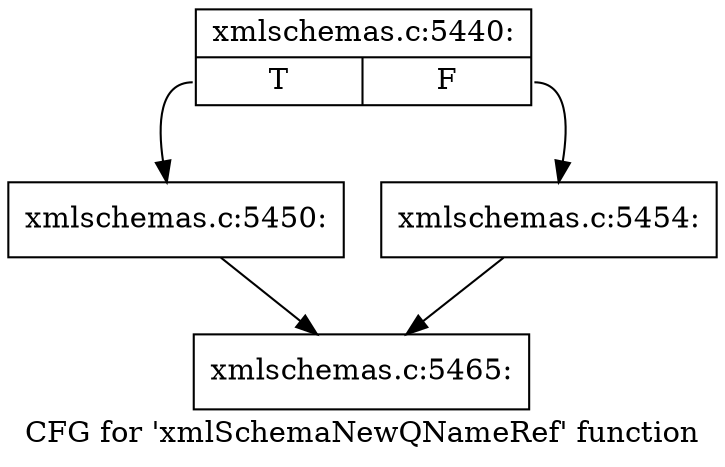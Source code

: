 digraph "CFG for 'xmlSchemaNewQNameRef' function" {
	label="CFG for 'xmlSchemaNewQNameRef' function";

	Node0x55d026184c40 [shape=record,label="{xmlschemas.c:5440:|{<s0>T|<s1>F}}"];
	Node0x55d026184c40:s0 -> Node0x55d0261862e0;
	Node0x55d026184c40:s1 -> Node0x55d026186330;
	Node0x55d0261862e0 [shape=record,label="{xmlschemas.c:5450:}"];
	Node0x55d0261862e0 -> Node0x55d026184dd0;
	Node0x55d026186330 [shape=record,label="{xmlschemas.c:5454:}"];
	Node0x55d026186330 -> Node0x55d026184dd0;
	Node0x55d026184dd0 [shape=record,label="{xmlschemas.c:5465:}"];
}
